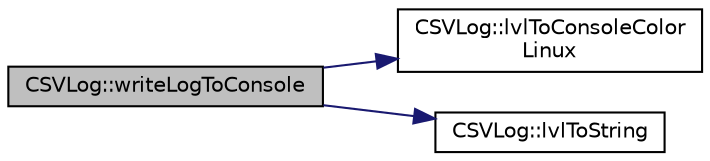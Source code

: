 digraph "CSVLog::writeLogToConsole"
{
 // LATEX_PDF_SIZE
  edge [fontname="Helvetica",fontsize="10",labelfontname="Helvetica",labelfontsize="10"];
  node [fontname="Helvetica",fontsize="10",shape=record];
  rankdir="LR";
  Node1 [label="CSVLog::writeLogToConsole",height=0.2,width=0.4,color="black", fillcolor="grey75", style="filled", fontcolor="black",tooltip="general log generator for console"];
  Node1 -> Node2 [color="midnightblue",fontsize="10",style="solid",fontname="Helvetica"];
  Node2 [label="CSVLog::lvlToConsoleColor\lLinux",height=0.2,width=0.4,color="black", fillcolor="white", style="filled",URL="$classCSVLog.html#a18c9b756df7e7f4a95a117d7b29e4c5b",tooltip="get console color from log level on linux"];
  Node1 -> Node3 [color="midnightblue",fontsize="10",style="solid",fontname="Helvetica"];
  Node3 [label="CSVLog::lvlToString",height=0.2,width=0.4,color="black", fillcolor="white", style="filled",URL="$classCSVLog.html#aac8cc94d98c714221aca42f9c4c14441",tooltip="get string for log level"];
}

